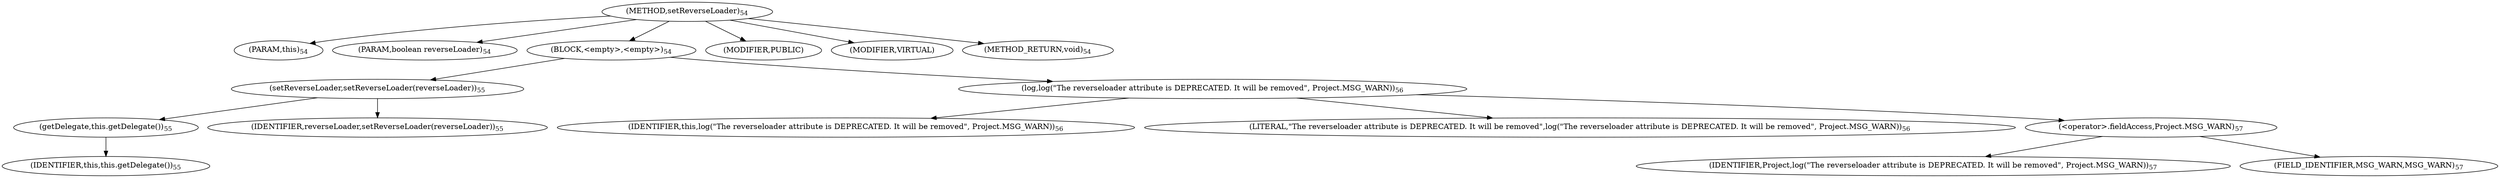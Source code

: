 digraph "setReverseLoader" {  
"60" [label = <(METHOD,setReverseLoader)<SUB>54</SUB>> ]
"4" [label = <(PARAM,this)<SUB>54</SUB>> ]
"61" [label = <(PARAM,boolean reverseLoader)<SUB>54</SUB>> ]
"62" [label = <(BLOCK,&lt;empty&gt;,&lt;empty&gt;)<SUB>54</SUB>> ]
"63" [label = <(setReverseLoader,setReverseLoader(reverseLoader))<SUB>55</SUB>> ]
"64" [label = <(getDelegate,this.getDelegate())<SUB>55</SUB>> ]
"3" [label = <(IDENTIFIER,this,this.getDelegate())<SUB>55</SUB>> ]
"65" [label = <(IDENTIFIER,reverseLoader,setReverseLoader(reverseLoader))<SUB>55</SUB>> ]
"66" [label = <(log,log(&quot;The reverseloader attribute is DEPRECATED. It will be removed&quot;, Project.MSG_WARN))<SUB>56</SUB>> ]
"5" [label = <(IDENTIFIER,this,log(&quot;The reverseloader attribute is DEPRECATED. It will be removed&quot;, Project.MSG_WARN))<SUB>56</SUB>> ]
"67" [label = <(LITERAL,&quot;The reverseloader attribute is DEPRECATED. It will be removed&quot;,log(&quot;The reverseloader attribute is DEPRECATED. It will be removed&quot;, Project.MSG_WARN))<SUB>56</SUB>> ]
"68" [label = <(&lt;operator&gt;.fieldAccess,Project.MSG_WARN)<SUB>57</SUB>> ]
"69" [label = <(IDENTIFIER,Project,log(&quot;The reverseloader attribute is DEPRECATED. It will be removed&quot;, Project.MSG_WARN))<SUB>57</SUB>> ]
"70" [label = <(FIELD_IDENTIFIER,MSG_WARN,MSG_WARN)<SUB>57</SUB>> ]
"71" [label = <(MODIFIER,PUBLIC)> ]
"72" [label = <(MODIFIER,VIRTUAL)> ]
"73" [label = <(METHOD_RETURN,void)<SUB>54</SUB>> ]
  "60" -> "4" 
  "60" -> "61" 
  "60" -> "62" 
  "60" -> "71" 
  "60" -> "72" 
  "60" -> "73" 
  "62" -> "63" 
  "62" -> "66" 
  "63" -> "64" 
  "63" -> "65" 
  "64" -> "3" 
  "66" -> "5" 
  "66" -> "67" 
  "66" -> "68" 
  "68" -> "69" 
  "68" -> "70" 
}

